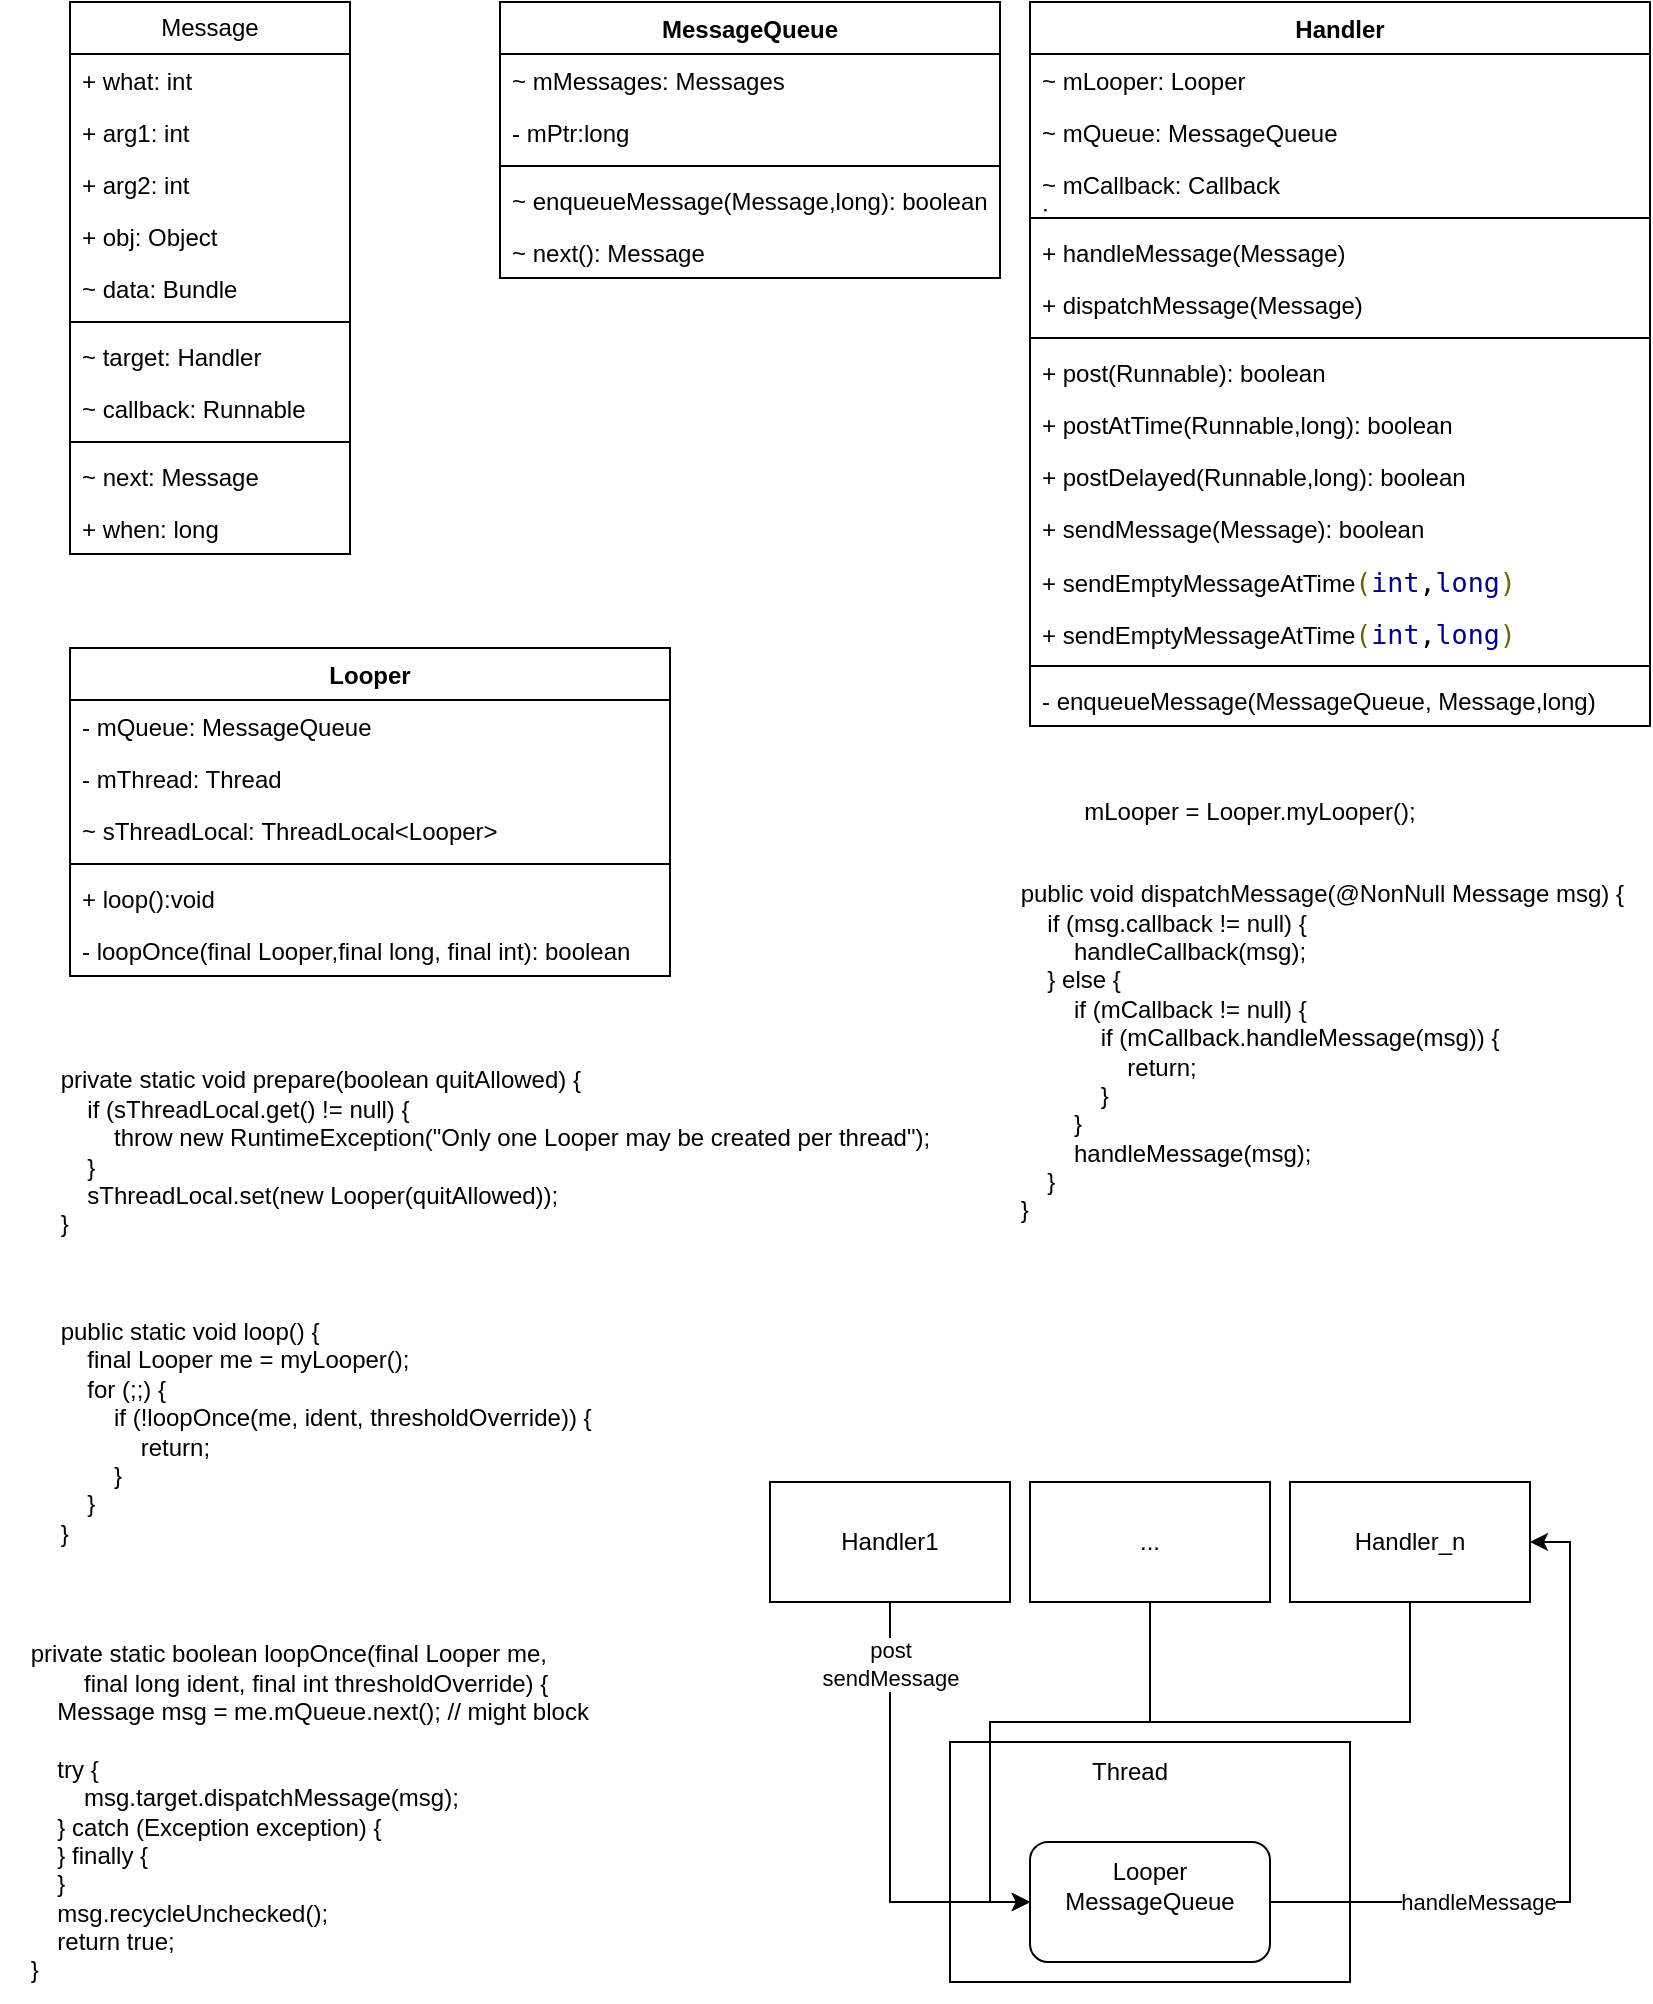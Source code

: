 <mxfile version="21.1.1" type="github">
  <diagram name="Page-1" id="bcxr0M-GKNxvor5QuCgo">
    <mxGraphModel dx="1306" dy="773" grid="1" gridSize="10" guides="1" tooltips="1" connect="1" arrows="1" fold="1" page="1" pageScale="1" pageWidth="850" pageHeight="1100" math="0" shadow="0">
      <root>
        <mxCell id="0" />
        <mxCell id="1" parent="0" />
        <mxCell id="yXvLfw50_qHixFVB9Noo-59" value="" style="rounded=0;whiteSpace=wrap;html=1;" vertex="1" parent="1">
          <mxGeometry x="490" y="930" width="200" height="120" as="geometry" />
        </mxCell>
        <mxCell id="yXvLfw50_qHixFVB9Noo-1" value="Message" style="swimlane;fontStyle=0;childLayout=stackLayout;horizontal=1;startSize=26;fillColor=none;horizontalStack=0;resizeParent=1;resizeParentMax=0;resizeLast=0;collapsible=1;marginBottom=0;whiteSpace=wrap;html=1;" vertex="1" parent="1">
          <mxGeometry x="50" y="60" width="140" height="276" as="geometry" />
        </mxCell>
        <mxCell id="yXvLfw50_qHixFVB9Noo-2" value="+ what: int" style="text;strokeColor=none;fillColor=none;align=left;verticalAlign=top;spacingLeft=4;spacingRight=4;overflow=hidden;rotatable=0;points=[[0,0.5],[1,0.5]];portConstraint=eastwest;whiteSpace=wrap;html=1;" vertex="1" parent="yXvLfw50_qHixFVB9Noo-1">
          <mxGeometry y="26" width="140" height="26" as="geometry" />
        </mxCell>
        <mxCell id="yXvLfw50_qHixFVB9Noo-3" value="+ arg1: int" style="text;strokeColor=none;fillColor=none;align=left;verticalAlign=top;spacingLeft=4;spacingRight=4;overflow=hidden;rotatable=0;points=[[0,0.5],[1,0.5]];portConstraint=eastwest;whiteSpace=wrap;html=1;" vertex="1" parent="yXvLfw50_qHixFVB9Noo-1">
          <mxGeometry y="52" width="140" height="26" as="geometry" />
        </mxCell>
        <mxCell id="yXvLfw50_qHixFVB9Noo-4" value="+ arg2: int" style="text;strokeColor=none;fillColor=none;align=left;verticalAlign=top;spacingLeft=4;spacingRight=4;overflow=hidden;rotatable=0;points=[[0,0.5],[1,0.5]];portConstraint=eastwest;whiteSpace=wrap;html=1;" vertex="1" parent="yXvLfw50_qHixFVB9Noo-1">
          <mxGeometry y="78" width="140" height="26" as="geometry" />
        </mxCell>
        <mxCell id="yXvLfw50_qHixFVB9Noo-5" value="+ obj: Object" style="text;strokeColor=none;fillColor=none;align=left;verticalAlign=top;spacingLeft=4;spacingRight=4;overflow=hidden;rotatable=0;points=[[0,0.5],[1,0.5]];portConstraint=eastwest;whiteSpace=wrap;html=1;" vertex="1" parent="yXvLfw50_qHixFVB9Noo-1">
          <mxGeometry y="104" width="140" height="26" as="geometry" />
        </mxCell>
        <mxCell id="yXvLfw50_qHixFVB9Noo-6" value="~ data: Bundle" style="text;strokeColor=none;fillColor=none;align=left;verticalAlign=top;spacingLeft=4;spacingRight=4;overflow=hidden;rotatable=0;points=[[0,0.5],[1,0.5]];portConstraint=eastwest;whiteSpace=wrap;html=1;" vertex="1" parent="yXvLfw50_qHixFVB9Noo-1">
          <mxGeometry y="130" width="140" height="26" as="geometry" />
        </mxCell>
        <mxCell id="yXvLfw50_qHixFVB9Noo-19" value="" style="line;strokeWidth=1;fillColor=none;align=left;verticalAlign=middle;spacingTop=-1;spacingLeft=3;spacingRight=3;rotatable=0;labelPosition=right;points=[];portConstraint=eastwest;strokeColor=inherit;" vertex="1" parent="yXvLfw50_qHixFVB9Noo-1">
          <mxGeometry y="156" width="140" height="8" as="geometry" />
        </mxCell>
        <mxCell id="yXvLfw50_qHixFVB9Noo-7" value="~ target: Handler" style="text;strokeColor=none;fillColor=none;align=left;verticalAlign=top;spacingLeft=4;spacingRight=4;overflow=hidden;rotatable=0;points=[[0,0.5],[1,0.5]];portConstraint=eastwest;whiteSpace=wrap;html=1;" vertex="1" parent="yXvLfw50_qHixFVB9Noo-1">
          <mxGeometry y="164" width="140" height="26" as="geometry" />
        </mxCell>
        <mxCell id="yXvLfw50_qHixFVB9Noo-8" value="~ callback: Runnable" style="text;strokeColor=none;fillColor=none;align=left;verticalAlign=top;spacingLeft=4;spacingRight=4;overflow=hidden;rotatable=0;points=[[0,0.5],[1,0.5]];portConstraint=eastwest;whiteSpace=wrap;html=1;" vertex="1" parent="yXvLfw50_qHixFVB9Noo-1">
          <mxGeometry y="190" width="140" height="26" as="geometry" />
        </mxCell>
        <mxCell id="yXvLfw50_qHixFVB9Noo-20" value="" style="line;strokeWidth=1;fillColor=none;align=left;verticalAlign=middle;spacingTop=-1;spacingLeft=3;spacingRight=3;rotatable=0;labelPosition=right;points=[];portConstraint=eastwest;strokeColor=inherit;" vertex="1" parent="yXvLfw50_qHixFVB9Noo-1">
          <mxGeometry y="216" width="140" height="8" as="geometry" />
        </mxCell>
        <mxCell id="yXvLfw50_qHixFVB9Noo-9" value="~ next: Message" style="text;strokeColor=none;fillColor=none;align=left;verticalAlign=top;spacingLeft=4;spacingRight=4;overflow=hidden;rotatable=0;points=[[0,0.5],[1,0.5]];portConstraint=eastwest;whiteSpace=wrap;html=1;" vertex="1" parent="yXvLfw50_qHixFVB9Noo-1">
          <mxGeometry y="224" width="140" height="26" as="geometry" />
        </mxCell>
        <mxCell id="yXvLfw50_qHixFVB9Noo-21" value="+&amp;nbsp;when: long" style="text;strokeColor=none;fillColor=none;align=left;verticalAlign=top;spacingLeft=4;spacingRight=4;overflow=hidden;rotatable=0;points=[[0,0.5],[1,0.5]];portConstraint=eastwest;whiteSpace=wrap;html=1;" vertex="1" parent="yXvLfw50_qHixFVB9Noo-1">
          <mxGeometry y="250" width="140" height="26" as="geometry" />
        </mxCell>
        <mxCell id="yXvLfw50_qHixFVB9Noo-22" value="MessageQueue" style="swimlane;fontStyle=1;align=center;verticalAlign=top;childLayout=stackLayout;horizontal=1;startSize=26;horizontalStack=0;resizeParent=1;resizeParentMax=0;resizeLast=0;collapsible=1;marginBottom=0;whiteSpace=wrap;html=1;" vertex="1" parent="1">
          <mxGeometry x="265" y="60" width="250" height="138" as="geometry" />
        </mxCell>
        <mxCell id="yXvLfw50_qHixFVB9Noo-23" value="~ mMessages: Messages" style="text;strokeColor=none;fillColor=none;align=left;verticalAlign=top;spacingLeft=4;spacingRight=4;overflow=hidden;rotatable=0;points=[[0,0.5],[1,0.5]];portConstraint=eastwest;whiteSpace=wrap;html=1;" vertex="1" parent="yXvLfw50_qHixFVB9Noo-22">
          <mxGeometry y="26" width="250" height="26" as="geometry" />
        </mxCell>
        <mxCell id="yXvLfw50_qHixFVB9Noo-27" value="- mPtr:long" style="text;strokeColor=none;fillColor=none;align=left;verticalAlign=top;spacingLeft=4;spacingRight=4;overflow=hidden;rotatable=0;points=[[0,0.5],[1,0.5]];portConstraint=eastwest;whiteSpace=wrap;html=1;" vertex="1" parent="yXvLfw50_qHixFVB9Noo-22">
          <mxGeometry y="52" width="250" height="26" as="geometry" />
        </mxCell>
        <mxCell id="yXvLfw50_qHixFVB9Noo-24" value="" style="line;strokeWidth=1;fillColor=none;align=left;verticalAlign=middle;spacingTop=-1;spacingLeft=3;spacingRight=3;rotatable=0;labelPosition=right;points=[];portConstraint=eastwest;strokeColor=inherit;" vertex="1" parent="yXvLfw50_qHixFVB9Noo-22">
          <mxGeometry y="78" width="250" height="8" as="geometry" />
        </mxCell>
        <mxCell id="yXvLfw50_qHixFVB9Noo-25" value="~ enqueueMessage(Message,long): boolean" style="text;strokeColor=none;fillColor=none;align=left;verticalAlign=top;spacingLeft=4;spacingRight=4;overflow=hidden;rotatable=0;points=[[0,0.5],[1,0.5]];portConstraint=eastwest;whiteSpace=wrap;html=1;" vertex="1" parent="yXvLfw50_qHixFVB9Noo-22">
          <mxGeometry y="86" width="250" height="26" as="geometry" />
        </mxCell>
        <mxCell id="yXvLfw50_qHixFVB9Noo-26" value="~ next(): Message" style="text;strokeColor=none;fillColor=none;align=left;verticalAlign=top;spacingLeft=4;spacingRight=4;overflow=hidden;rotatable=0;points=[[0,0.5],[1,0.5]];portConstraint=eastwest;whiteSpace=wrap;html=1;" vertex="1" parent="yXvLfw50_qHixFVB9Noo-22">
          <mxGeometry y="112" width="250" height="26" as="geometry" />
        </mxCell>
        <mxCell id="yXvLfw50_qHixFVB9Noo-28" value="Handler" style="swimlane;fontStyle=1;align=center;verticalAlign=top;childLayout=stackLayout;horizontal=1;startSize=26;horizontalStack=0;resizeParent=1;resizeParentMax=0;resizeLast=0;collapsible=1;marginBottom=0;whiteSpace=wrap;html=1;" vertex="1" parent="1">
          <mxGeometry x="530" y="60" width="310" height="362" as="geometry" />
        </mxCell>
        <mxCell id="yXvLfw50_qHixFVB9Noo-29" value="~ mLooper: Looper" style="text;strokeColor=none;fillColor=none;align=left;verticalAlign=top;spacingLeft=4;spacingRight=4;overflow=hidden;rotatable=0;points=[[0,0.5],[1,0.5]];portConstraint=eastwest;whiteSpace=wrap;html=1;" vertex="1" parent="yXvLfw50_qHixFVB9Noo-28">
          <mxGeometry y="26" width="310" height="26" as="geometry" />
        </mxCell>
        <mxCell id="yXvLfw50_qHixFVB9Noo-33" value="~&amp;nbsp;mQueue:&amp;nbsp;MessageQueue" style="text;strokeColor=none;fillColor=none;align=left;verticalAlign=top;spacingLeft=4;spacingRight=4;overflow=hidden;rotatable=0;points=[[0,0.5],[1,0.5]];portConstraint=eastwest;whiteSpace=wrap;html=1;" vertex="1" parent="yXvLfw50_qHixFVB9Noo-28">
          <mxGeometry y="52" width="310" height="26" as="geometry" />
        </mxCell>
        <mxCell id="yXvLfw50_qHixFVB9Noo-43" value="~ mCallback:&amp;nbsp;Callback&lt;br&gt;;" style="text;strokeColor=none;fillColor=none;align=left;verticalAlign=top;spacingLeft=4;spacingRight=4;overflow=hidden;rotatable=0;points=[[0,0.5],[1,0.5]];portConstraint=eastwest;whiteSpace=wrap;html=1;" vertex="1" parent="yXvLfw50_qHixFVB9Noo-28">
          <mxGeometry y="78" width="310" height="26" as="geometry" />
        </mxCell>
        <mxCell id="yXvLfw50_qHixFVB9Noo-45" value="" style="line;strokeWidth=1;fillColor=none;align=left;verticalAlign=middle;spacingTop=-1;spacingLeft=3;spacingRight=3;rotatable=0;labelPosition=right;points=[];portConstraint=eastwest;strokeColor=inherit;" vertex="1" parent="yXvLfw50_qHixFVB9Noo-28">
          <mxGeometry y="104" width="310" height="8" as="geometry" />
        </mxCell>
        <mxCell id="yXvLfw50_qHixFVB9Noo-44" value="+ handleMessage(Message)" style="text;strokeColor=none;fillColor=none;align=left;verticalAlign=top;spacingLeft=4;spacingRight=4;overflow=hidden;rotatable=0;points=[[0,0.5],[1,0.5]];portConstraint=eastwest;whiteSpace=wrap;html=1;" vertex="1" parent="yXvLfw50_qHixFVB9Noo-28">
          <mxGeometry y="112" width="310" height="26" as="geometry" />
        </mxCell>
        <mxCell id="yXvLfw50_qHixFVB9Noo-46" value="+ dispatchMessage(Message)" style="text;strokeColor=none;fillColor=none;align=left;verticalAlign=top;spacingLeft=4;spacingRight=4;overflow=hidden;rotatable=0;points=[[0,0.5],[1,0.5]];portConstraint=eastwest;whiteSpace=wrap;html=1;" vertex="1" parent="yXvLfw50_qHixFVB9Noo-28">
          <mxGeometry y="138" width="310" height="26" as="geometry" />
        </mxCell>
        <mxCell id="yXvLfw50_qHixFVB9Noo-30" value="" style="line;strokeWidth=1;fillColor=none;align=left;verticalAlign=middle;spacingTop=-1;spacingLeft=3;spacingRight=3;rotatable=0;labelPosition=right;points=[];portConstraint=eastwest;strokeColor=inherit;" vertex="1" parent="yXvLfw50_qHixFVB9Noo-28">
          <mxGeometry y="164" width="310" height="8" as="geometry" />
        </mxCell>
        <mxCell id="yXvLfw50_qHixFVB9Noo-31" value="+&amp;nbsp;post(Runnable): boolean" style="text;strokeColor=none;fillColor=none;align=left;verticalAlign=top;spacingLeft=4;spacingRight=4;overflow=hidden;rotatable=0;points=[[0,0.5],[1,0.5]];portConstraint=eastwest;whiteSpace=wrap;html=1;" vertex="1" parent="yXvLfw50_qHixFVB9Noo-28">
          <mxGeometry y="172" width="310" height="26" as="geometry" />
        </mxCell>
        <mxCell id="yXvLfw50_qHixFVB9Noo-36" value="+&amp;nbsp;postAtTime(Runnable,long): boolean" style="text;strokeColor=none;fillColor=none;align=left;verticalAlign=top;spacingLeft=4;spacingRight=4;overflow=hidden;rotatable=0;points=[[0,0.5],[1,0.5]];portConstraint=eastwest;whiteSpace=wrap;html=1;" vertex="1" parent="yXvLfw50_qHixFVB9Noo-28">
          <mxGeometry y="198" width="310" height="26" as="geometry" />
        </mxCell>
        <mxCell id="yXvLfw50_qHixFVB9Noo-37" value="+&amp;nbsp;postDelayed(Runnable,long): boolean" style="text;strokeColor=none;fillColor=none;align=left;verticalAlign=top;spacingLeft=4;spacingRight=4;overflow=hidden;rotatable=0;points=[[0,0.5],[1,0.5]];portConstraint=eastwest;whiteSpace=wrap;html=1;" vertex="1" parent="yXvLfw50_qHixFVB9Noo-28">
          <mxGeometry y="224" width="310" height="26" as="geometry" />
        </mxCell>
        <mxCell id="yXvLfw50_qHixFVB9Noo-38" value="+&amp;nbsp;sendMessage(Message): boolean" style="text;strokeColor=none;fillColor=none;align=left;verticalAlign=top;spacingLeft=4;spacingRight=4;overflow=hidden;rotatable=0;points=[[0,0.5],[1,0.5]];portConstraint=eastwest;whiteSpace=wrap;html=1;" vertex="1" parent="yXvLfw50_qHixFVB9Noo-28">
          <mxGeometry y="250" width="310" height="26" as="geometry" />
        </mxCell>
        <mxCell id="yXvLfw50_qHixFVB9Noo-39" value="+ sendEmptyMessageAtTime&lt;span style=&quot;box-sizing: border-box; margin: 0px; padding: 0px; color: rgb(102, 102, 0); font-family: &amp;quot;Source Code Pro&amp;quot;, monospace; font-size: 13.333px; background-color: rgb(255, 255, 255);&quot; class=&quot;pun&quot;&gt;(&lt;/span&gt;&lt;span style=&quot;box-sizing: border-box; margin: 0px; padding: 0px; color: rgb(0, 0, 136); font-family: &amp;quot;Source Code Pro&amp;quot;, monospace; font-size: 13.333px; background-color: rgb(255, 255, 255);&quot; class=&quot;kwd&quot;&gt;int&lt;/span&gt;&lt;span style=&quot;box-sizing: border-box; margin: 0px; padding: 0px; font-family: &amp;quot;Source Code Pro&amp;quot;, monospace; font-size: 13.333px; background-color: rgb(255, 255, 255);&quot; class=&quot;kwd&quot;&gt;,&lt;/span&gt;&lt;span style=&quot;box-sizing: border-box; margin: 0px; padding: 0px; color: rgb(0, 0, 136); font-family: &amp;quot;Source Code Pro&amp;quot;, monospace; font-size: 13.333px; background-color: rgb(255, 255, 255);&quot; class=&quot;kwd&quot;&gt;long&lt;/span&gt;&lt;span style=&quot;box-sizing: border-box; margin: 0px; padding: 0px; color: rgb(102, 102, 0); font-family: &amp;quot;Source Code Pro&amp;quot;, monospace; font-size: 13.333px; background-color: rgb(255, 255, 255);&quot; class=&quot;pun&quot;&gt;)&lt;/span&gt;" style="text;strokeColor=none;fillColor=none;align=left;verticalAlign=top;spacingLeft=4;spacingRight=4;overflow=hidden;rotatable=0;points=[[0,0.5],[1,0.5]];portConstraint=eastwest;whiteSpace=wrap;html=1;" vertex="1" parent="yXvLfw50_qHixFVB9Noo-28">
          <mxGeometry y="276" width="310" height="26" as="geometry" />
        </mxCell>
        <mxCell id="yXvLfw50_qHixFVB9Noo-40" value="+ sendEmptyMessageAtTime&lt;span style=&quot;box-sizing: border-box; margin: 0px; padding: 0px; color: rgb(102, 102, 0); font-family: &amp;quot;Source Code Pro&amp;quot;, monospace; font-size: 13.333px; background-color: rgb(255, 255, 255);&quot; class=&quot;pun&quot;&gt;(&lt;/span&gt;&lt;span style=&quot;box-sizing: border-box; margin: 0px; padding: 0px; color: rgb(0, 0, 136); font-family: &amp;quot;Source Code Pro&amp;quot;, monospace; font-size: 13.333px; background-color: rgb(255, 255, 255);&quot; class=&quot;kwd&quot;&gt;int&lt;/span&gt;&lt;span style=&quot;box-sizing: border-box; margin: 0px; padding: 0px; font-family: &amp;quot;Source Code Pro&amp;quot;, monospace; font-size: 13.333px; background-color: rgb(255, 255, 255);&quot; class=&quot;kwd&quot;&gt;,&lt;/span&gt;&lt;span style=&quot;box-sizing: border-box; margin: 0px; padding: 0px; color: rgb(0, 0, 136); font-family: &amp;quot;Source Code Pro&amp;quot;, monospace; font-size: 13.333px; background-color: rgb(255, 255, 255);&quot; class=&quot;kwd&quot;&gt;long&lt;/span&gt;&lt;span style=&quot;box-sizing: border-box; margin: 0px; padding: 0px; color: rgb(102, 102, 0); font-family: &amp;quot;Source Code Pro&amp;quot;, monospace; font-size: 13.333px; background-color: rgb(255, 255, 255);&quot; class=&quot;pun&quot;&gt;)&lt;/span&gt;" style="text;strokeColor=none;fillColor=none;align=left;verticalAlign=top;spacingLeft=4;spacingRight=4;overflow=hidden;rotatable=0;points=[[0,0.5],[1,0.5]];portConstraint=eastwest;whiteSpace=wrap;html=1;" vertex="1" parent="yXvLfw50_qHixFVB9Noo-28">
          <mxGeometry y="302" width="310" height="26" as="geometry" />
        </mxCell>
        <mxCell id="yXvLfw50_qHixFVB9Noo-41" value="" style="line;strokeWidth=1;fillColor=none;align=left;verticalAlign=middle;spacingTop=-1;spacingLeft=3;spacingRight=3;rotatable=0;labelPosition=right;points=[];portConstraint=eastwest;strokeColor=inherit;" vertex="1" parent="yXvLfw50_qHixFVB9Noo-28">
          <mxGeometry y="328" width="310" height="8" as="geometry" />
        </mxCell>
        <mxCell id="yXvLfw50_qHixFVB9Noo-42" value="-&amp;nbsp;enqueueMessage(MessageQueue, Message,&lt;span style=&quot;background-color: initial;&quot;&gt;long)&lt;/span&gt;" style="text;strokeColor=none;fillColor=none;align=left;verticalAlign=top;spacingLeft=4;spacingRight=4;overflow=hidden;rotatable=0;points=[[0,0.5],[1,0.5]];portConstraint=eastwest;whiteSpace=wrap;html=1;" vertex="1" parent="yXvLfw50_qHixFVB9Noo-28">
          <mxGeometry y="336" width="310" height="26" as="geometry" />
        </mxCell>
        <mxCell id="yXvLfw50_qHixFVB9Noo-34" value="mLooper = Looper.myLooper();" style="text;html=1;strokeColor=none;fillColor=none;align=center;verticalAlign=middle;whiteSpace=wrap;rounded=0;" vertex="1" parent="1">
          <mxGeometry x="550" y="450" width="180" height="30" as="geometry" />
        </mxCell>
        <mxCell id="yXvLfw50_qHixFVB9Noo-47" value="&lt;div&gt;&amp;nbsp; &amp;nbsp; public void dispatchMessage(@NonNull Message msg) {&lt;/div&gt;&lt;div&gt;&amp;nbsp; &amp;nbsp; &amp;nbsp; &amp;nbsp; if (msg.callback != null) {&lt;/div&gt;&lt;div&gt;&amp;nbsp; &amp;nbsp; &amp;nbsp; &amp;nbsp; &amp;nbsp; &amp;nbsp; handleCallback(msg);&lt;/div&gt;&lt;div&gt;&amp;nbsp; &amp;nbsp; &amp;nbsp; &amp;nbsp; } else {&lt;/div&gt;&lt;div&gt;&amp;nbsp; &amp;nbsp; &amp;nbsp; &amp;nbsp; &amp;nbsp; &amp;nbsp; if (mCallback != null) {&lt;/div&gt;&lt;div&gt;&amp;nbsp; &amp;nbsp; &amp;nbsp; &amp;nbsp; &amp;nbsp; &amp;nbsp; &amp;nbsp; &amp;nbsp; if (mCallback.handleMessage(msg)) {&lt;/div&gt;&lt;div&gt;&amp;nbsp; &amp;nbsp; &amp;nbsp; &amp;nbsp; &amp;nbsp; &amp;nbsp; &amp;nbsp; &amp;nbsp; &amp;nbsp; &amp;nbsp; return;&lt;/div&gt;&lt;div&gt;&amp;nbsp; &amp;nbsp; &amp;nbsp; &amp;nbsp; &amp;nbsp; &amp;nbsp; &amp;nbsp; &amp;nbsp; }&lt;/div&gt;&lt;div&gt;&amp;nbsp; &amp;nbsp; &amp;nbsp; &amp;nbsp; &amp;nbsp; &amp;nbsp; }&lt;/div&gt;&lt;div&gt;&amp;nbsp; &amp;nbsp; &amp;nbsp; &amp;nbsp; &amp;nbsp; &amp;nbsp; handleMessage(msg);&lt;/div&gt;&lt;div&gt;&amp;nbsp; &amp;nbsp; &amp;nbsp; &amp;nbsp; }&lt;/div&gt;&lt;div&gt;&amp;nbsp; &amp;nbsp; }&lt;/div&gt;" style="text;html=1;strokeColor=none;fillColor=none;align=left;verticalAlign=middle;whiteSpace=wrap;rounded=0;" vertex="1" parent="1">
          <mxGeometry x="510" y="490" width="330" height="190" as="geometry" />
        </mxCell>
        <mxCell id="yXvLfw50_qHixFVB9Noo-48" value="Looper" style="swimlane;fontStyle=1;align=center;verticalAlign=top;childLayout=stackLayout;horizontal=1;startSize=26;horizontalStack=0;resizeParent=1;resizeParentMax=0;resizeLast=0;collapsible=1;marginBottom=0;whiteSpace=wrap;html=1;" vertex="1" parent="1">
          <mxGeometry x="50" y="383" width="300" height="164" as="geometry" />
        </mxCell>
        <mxCell id="yXvLfw50_qHixFVB9Noo-49" value="- mQueue:&amp;nbsp;MessageQueue" style="text;strokeColor=none;fillColor=none;align=left;verticalAlign=top;spacingLeft=4;spacingRight=4;overflow=hidden;rotatable=0;points=[[0,0.5],[1,0.5]];portConstraint=eastwest;whiteSpace=wrap;html=1;" vertex="1" parent="yXvLfw50_qHixFVB9Noo-48">
          <mxGeometry y="26" width="300" height="26" as="geometry" />
        </mxCell>
        <mxCell id="yXvLfw50_qHixFVB9Noo-52" value="-&amp;nbsp;mThread: Thread" style="text;strokeColor=none;fillColor=none;align=left;verticalAlign=top;spacingLeft=4;spacingRight=4;overflow=hidden;rotatable=0;points=[[0,0.5],[1,0.5]];portConstraint=eastwest;whiteSpace=wrap;html=1;" vertex="1" parent="yXvLfw50_qHixFVB9Noo-48">
          <mxGeometry y="52" width="300" height="26" as="geometry" />
        </mxCell>
        <mxCell id="yXvLfw50_qHixFVB9Noo-53" value="~ sThreadLocal:&amp;nbsp;ThreadLocal&amp;lt;Looper&amp;gt;" style="text;strokeColor=none;fillColor=none;align=left;verticalAlign=top;spacingLeft=4;spacingRight=4;overflow=hidden;rotatable=0;points=[[0,0.5],[1,0.5]];portConstraint=eastwest;whiteSpace=wrap;html=1;" vertex="1" parent="yXvLfw50_qHixFVB9Noo-48">
          <mxGeometry y="78" width="300" height="26" as="geometry" />
        </mxCell>
        <mxCell id="yXvLfw50_qHixFVB9Noo-50" value="" style="line;strokeWidth=1;fillColor=none;align=left;verticalAlign=middle;spacingTop=-1;spacingLeft=3;spacingRight=3;rotatable=0;labelPosition=right;points=[];portConstraint=eastwest;strokeColor=inherit;" vertex="1" parent="yXvLfw50_qHixFVB9Noo-48">
          <mxGeometry y="104" width="300" height="8" as="geometry" />
        </mxCell>
        <mxCell id="yXvLfw50_qHixFVB9Noo-51" value="+&amp;nbsp;loop():void" style="text;strokeColor=none;fillColor=none;align=left;verticalAlign=top;spacingLeft=4;spacingRight=4;overflow=hidden;rotatable=0;points=[[0,0.5],[1,0.5]];portConstraint=eastwest;whiteSpace=wrap;html=1;" vertex="1" parent="yXvLfw50_qHixFVB9Noo-48">
          <mxGeometry y="112" width="300" height="26" as="geometry" />
        </mxCell>
        <mxCell id="yXvLfw50_qHixFVB9Noo-55" value="-&amp;nbsp;loopOnce(final Looper,&lt;span style=&quot;background-color: initial;&quot;&gt;final long, final int): boolean&lt;/span&gt;" style="text;strokeColor=none;fillColor=none;align=left;verticalAlign=top;spacingLeft=4;spacingRight=4;overflow=hidden;rotatable=0;points=[[0,0.5],[1,0.5]];portConstraint=eastwest;whiteSpace=wrap;html=1;" vertex="1" parent="yXvLfw50_qHixFVB9Noo-48">
          <mxGeometry y="138" width="300" height="26" as="geometry" />
        </mxCell>
        <mxCell id="yXvLfw50_qHixFVB9Noo-54" value="&lt;div&gt;&amp;nbsp; &amp;nbsp; private static void prepare(boolean quitAllowed) {&lt;/div&gt;&lt;div&gt;&amp;nbsp; &amp;nbsp; &amp;nbsp; &amp;nbsp; if (sThreadLocal.get() != null) {&lt;/div&gt;&lt;div&gt;&amp;nbsp; &amp;nbsp; &amp;nbsp; &amp;nbsp; &amp;nbsp; &amp;nbsp; throw new RuntimeException(&quot;Only one Looper may be created per thread&quot;);&lt;/div&gt;&lt;div&gt;&amp;nbsp; &amp;nbsp; &amp;nbsp; &amp;nbsp; }&lt;/div&gt;&lt;div&gt;&amp;nbsp; &amp;nbsp; &amp;nbsp; &amp;nbsp; sThreadLocal.set(new Looper(quitAllowed));&lt;/div&gt;&lt;div&gt;&amp;nbsp; &amp;nbsp; }&lt;/div&gt;" style="text;html=1;strokeColor=none;fillColor=none;align=left;verticalAlign=middle;whiteSpace=wrap;rounded=0;" vertex="1" parent="1">
          <mxGeometry x="30" y="580" width="470" height="110" as="geometry" />
        </mxCell>
        <mxCell id="yXvLfw50_qHixFVB9Noo-56" value="&lt;div&gt;&amp;nbsp; &amp;nbsp; public static void loop() {&lt;/div&gt;&lt;div&gt;&amp;nbsp; &amp;nbsp; &amp;nbsp; &amp;nbsp; final Looper me = myLooper();&lt;/div&gt;&lt;div&gt;&amp;nbsp; &amp;nbsp; &amp;nbsp; &amp;nbsp; for (;;) {&lt;/div&gt;&lt;div&gt;&amp;nbsp; &amp;nbsp; &amp;nbsp; &amp;nbsp; &amp;nbsp; &amp;nbsp; if (!loopOnce(me, ident, thresholdOverride)) {&lt;/div&gt;&lt;div&gt;&amp;nbsp; &amp;nbsp; &amp;nbsp; &amp;nbsp; &amp;nbsp; &amp;nbsp; &amp;nbsp; &amp;nbsp; return;&lt;/div&gt;&lt;div&gt;&amp;nbsp; &amp;nbsp; &amp;nbsp; &amp;nbsp; &amp;nbsp; &amp;nbsp; }&lt;/div&gt;&lt;div&gt;&amp;nbsp; &amp;nbsp; &amp;nbsp; &amp;nbsp; }&lt;/div&gt;&lt;div&gt;&amp;nbsp; &amp;nbsp; }&lt;/div&gt;" style="text;html=1;strokeColor=none;fillColor=none;align=left;verticalAlign=middle;whiteSpace=wrap;rounded=0;" vertex="1" parent="1">
          <mxGeometry x="30" y="710" width="290" height="130" as="geometry" />
        </mxCell>
        <mxCell id="yXvLfw50_qHixFVB9Noo-57" value="&lt;div&gt;&amp;nbsp; &amp;nbsp;&lt;span style=&quot;background-color: initial;&quot;&gt;&amp;nbsp;private static boolean loopOnce(final Looper me,&lt;/span&gt;&lt;/div&gt;&lt;div&gt;&amp;nbsp; &amp;nbsp; &amp;nbsp; &amp;nbsp; &amp;nbsp; &amp;nbsp; final long ident, final int thresholdOverride) {&lt;/div&gt;&lt;div&gt;&amp;nbsp; &amp;nbsp; &amp;nbsp; &amp;nbsp; Message msg = me.mQueue.next(); // might block&lt;/div&gt;&lt;div&gt;&amp;nbsp; &amp;nbsp;&lt;/div&gt;&lt;div&gt;&amp;nbsp; &amp;nbsp; &amp;nbsp; &amp;nbsp; try {&lt;/div&gt;&lt;div&gt;&amp;nbsp; &amp;nbsp; &amp;nbsp; &amp;nbsp; &amp;nbsp; &amp;nbsp; msg.target.dispatchMessage(msg);&lt;/div&gt;&lt;div&gt;&amp;nbsp; &amp;nbsp; &amp;nbsp; &amp;nbsp; } catch (Exception exception) {&lt;/div&gt;&lt;div&gt;&amp;nbsp; &amp;nbsp; &amp;nbsp; &amp;nbsp; } finally {&lt;/div&gt;&lt;div&gt;&amp;nbsp; &amp;nbsp; &amp;nbsp; &amp;nbsp; }&lt;/div&gt;&lt;div&gt;&amp;nbsp; &amp;nbsp; &amp;nbsp; &amp;nbsp; msg.recycleUnchecked();&lt;/div&gt;&lt;div&gt;&amp;nbsp; &amp;nbsp; &amp;nbsp; &amp;nbsp; return true;&lt;/div&gt;&lt;div&gt;&amp;nbsp; &amp;nbsp; }&lt;/div&gt;" style="text;html=1;strokeColor=none;fillColor=none;align=left;verticalAlign=middle;whiteSpace=wrap;rounded=0;" vertex="1" parent="1">
          <mxGeometry x="15" y="870" width="320" height="190" as="geometry" />
        </mxCell>
        <mxCell id="yXvLfw50_qHixFVB9Noo-68" style="edgeStyle=orthogonalEdgeStyle;rounded=0;orthogonalLoop=1;jettySize=auto;html=1;exitX=1;exitY=0.5;exitDx=0;exitDy=0;entryX=1;entryY=0.5;entryDx=0;entryDy=0;" edge="1" parent="1" source="yXvLfw50_qHixFVB9Noo-58" target="yXvLfw50_qHixFVB9Noo-64">
          <mxGeometry relative="1" as="geometry" />
        </mxCell>
        <mxCell id="yXvLfw50_qHixFVB9Noo-69" value="handleMessage" style="edgeLabel;html=1;align=center;verticalAlign=middle;resizable=0;points=[];" vertex="1" connectable="0" parent="yXvLfw50_qHixFVB9Noo-68">
          <mxGeometry x="-0.406" y="1" relative="1" as="geometry">
            <mxPoint y="1" as="offset" />
          </mxGeometry>
        </mxCell>
        <mxCell id="yXvLfw50_qHixFVB9Noo-58" value="MessageQueue" style="rounded=1;whiteSpace=wrap;html=1;" vertex="1" parent="1">
          <mxGeometry x="530" y="980" width="120" height="60" as="geometry" />
        </mxCell>
        <mxCell id="yXvLfw50_qHixFVB9Noo-60" value="Thread" style="text;html=1;strokeColor=none;fillColor=none;align=center;verticalAlign=middle;whiteSpace=wrap;rounded=0;" vertex="1" parent="1">
          <mxGeometry x="550" y="930" width="60" height="30" as="geometry" />
        </mxCell>
        <mxCell id="yXvLfw50_qHixFVB9Noo-61" value="Looper" style="text;html=1;strokeColor=none;fillColor=none;align=center;verticalAlign=middle;whiteSpace=wrap;rounded=0;" vertex="1" parent="1">
          <mxGeometry x="560" y="980" width="60" height="30" as="geometry" />
        </mxCell>
        <mxCell id="yXvLfw50_qHixFVB9Noo-65" style="edgeStyle=orthogonalEdgeStyle;rounded=0;orthogonalLoop=1;jettySize=auto;html=1;exitX=0.5;exitY=1;exitDx=0;exitDy=0;entryX=0;entryY=0.5;entryDx=0;entryDy=0;" edge="1" parent="1" source="yXvLfw50_qHixFVB9Noo-62" target="yXvLfw50_qHixFVB9Noo-58">
          <mxGeometry relative="1" as="geometry" />
        </mxCell>
        <mxCell id="yXvLfw50_qHixFVB9Noo-70" value="post&lt;br&gt;sendMessage" style="edgeLabel;html=1;align=center;verticalAlign=middle;resizable=0;points=[];" vertex="1" connectable="0" parent="yXvLfw50_qHixFVB9Noo-65">
          <mxGeometry x="-0.723" relative="1" as="geometry">
            <mxPoint as="offset" />
          </mxGeometry>
        </mxCell>
        <mxCell id="yXvLfw50_qHixFVB9Noo-62" value="Handler1" style="rounded=0;whiteSpace=wrap;html=1;" vertex="1" parent="1">
          <mxGeometry x="400" y="800" width="120" height="60" as="geometry" />
        </mxCell>
        <mxCell id="yXvLfw50_qHixFVB9Noo-66" style="edgeStyle=orthogonalEdgeStyle;rounded=0;orthogonalLoop=1;jettySize=auto;html=1;exitX=0.5;exitY=1;exitDx=0;exitDy=0;entryX=0;entryY=0.5;entryDx=0;entryDy=0;" edge="1" parent="1" source="yXvLfw50_qHixFVB9Noo-63" target="yXvLfw50_qHixFVB9Noo-58">
          <mxGeometry relative="1" as="geometry" />
        </mxCell>
        <mxCell id="yXvLfw50_qHixFVB9Noo-63" value="..." style="rounded=0;whiteSpace=wrap;html=1;" vertex="1" parent="1">
          <mxGeometry x="530" y="800" width="120" height="60" as="geometry" />
        </mxCell>
        <mxCell id="yXvLfw50_qHixFVB9Noo-67" style="edgeStyle=orthogonalEdgeStyle;rounded=0;orthogonalLoop=1;jettySize=auto;html=1;exitX=0.5;exitY=1;exitDx=0;exitDy=0;entryX=0;entryY=0.5;entryDx=0;entryDy=0;" edge="1" parent="1" source="yXvLfw50_qHixFVB9Noo-64" target="yXvLfw50_qHixFVB9Noo-58">
          <mxGeometry relative="1" as="geometry" />
        </mxCell>
        <mxCell id="yXvLfw50_qHixFVB9Noo-64" value="Handler_n" style="rounded=0;whiteSpace=wrap;html=1;" vertex="1" parent="1">
          <mxGeometry x="660" y="800" width="120" height="60" as="geometry" />
        </mxCell>
      </root>
    </mxGraphModel>
  </diagram>
</mxfile>
